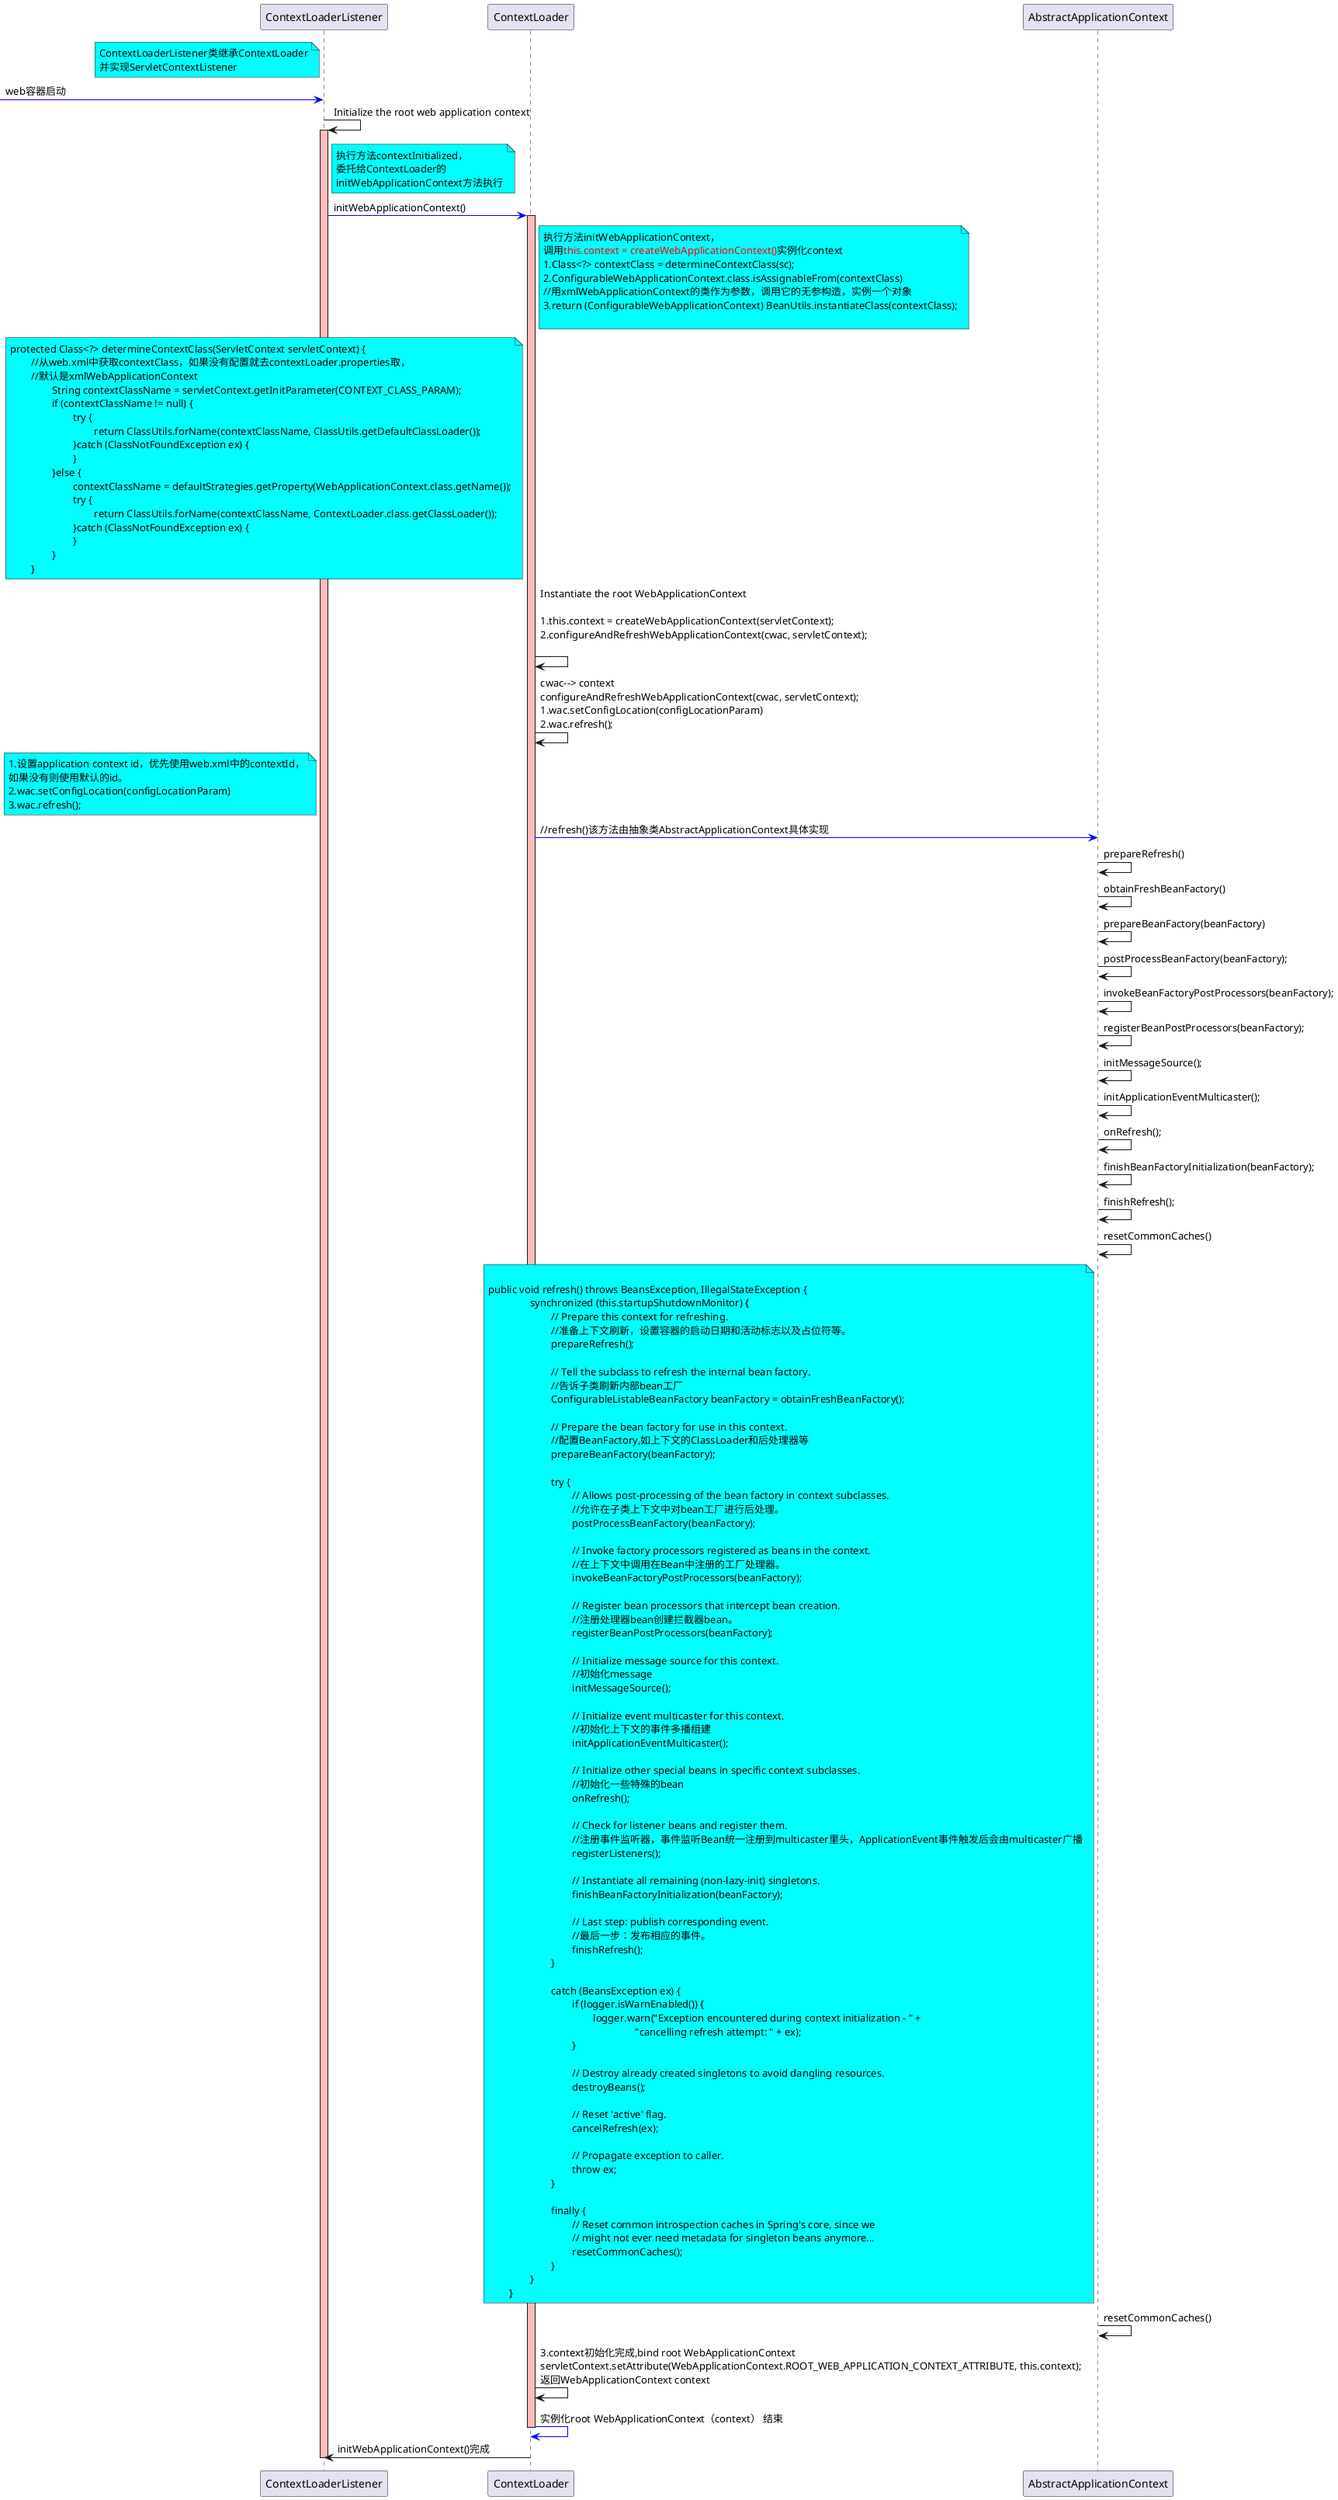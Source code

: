 @startuml
note left of ContextLoaderListener #aqua
ContextLoaderListener类继承ContextLoader
并实现ServletContextListener
end note
-[#0000FF]>ContextLoaderListener: web容器启动

ContextLoaderListener -> ContextLoaderListener: Initialize the root web application context
note right of ContextLoaderListener #aqua
执行方法contextInitialized，
委托给ContextLoader的
initWebApplicationContext方法执行
end note

activate ContextLoaderListener #FFBBBB
ContextLoaderListener -[#0000FF]> ContextLoader:initWebApplicationContext()

note right of ContextLoader #aqua
执行方法initWebApplicationContext，
调用<color red>this.context = createWebApplicationContext()</color>实例化context
1.Class<?> contextClass = determineContextClass(sc);
2.ConfigurableWebApplicationContext.class.isAssignableFrom(contextClass)
//用xmlWebApplicationContext的类作为参数，调用它的无参构造，实例一个对象
3.return (ConfigurableWebApplicationContext) BeanUtils.instantiateClass(contextClass);

end note

note left    of ContextLoader #aqua
protected Class<?> determineContextClass(ServletContext servletContext) {
        //从web.xml中获取contextClass，如果没有配置就去contextLoader.properties取，
        //默认是xmlWebApplicationContext
		String contextClassName = servletContext.getInitParameter(CONTEXT_CLASS_PARAM);
		if (contextClassName != null) {
			try {
				return ClassUtils.forName(contextClassName, ClassUtils.getDefaultClassLoader());
			}catch (ClassNotFoundException ex) {
			}
		}else {
			contextClassName = defaultStrategies.getProperty(WebApplicationContext.class.getName());
			try {
				return ClassUtils.forName(contextClassName, ContextLoader.class.getClassLoader());
			}catch (ClassNotFoundException ex) {
			}
		}
	}
end note
activate ContextLoader #FFBBBB

ContextLoader -> ContextLoader:Instantiate the root WebApplicationContext\n\n1.this.context = createWebApplicationContext(servletContext);\n2.configureAndRefreshWebApplicationContext(cwac, servletContext);\n


ContextLoader -> ContextLoader: cwac--> context\nconfigureAndRefreshWebApplicationContext(cwac, servletContext);\n1.wac.setConfigLocation(configLocationParam)\n2.wac.refresh();

note left of ContextLoaderListener #aqua
1.设置application context id，优先使用web.xml中的contextId，
如果没有则使用默认的id。
2.wac.setConfigLocation(configLocationParam)
3.wac.refresh();
end note
ContextLoader -[#0000FF]> AbstractApplicationContext://refresh()该方法由抽象类AbstractApplicationContext具体实现

AbstractApplicationContext -> AbstractApplicationContext:prepareRefresh()

AbstractApplicationContext -> AbstractApplicationContext:obtainFreshBeanFactory()

AbstractApplicationContext -> AbstractApplicationContext:prepareBeanFactory(beanFactory)

AbstractApplicationContext -> AbstractApplicationContext:postProcessBeanFactory(beanFactory);

AbstractApplicationContext -> AbstractApplicationContext:invokeBeanFactoryPostProcessors(beanFactory);

AbstractApplicationContext -> AbstractApplicationContext:registerBeanPostProcessors(beanFactory);

AbstractApplicationContext -> AbstractApplicationContext:initMessageSource();

AbstractApplicationContext -> AbstractApplicationContext:initApplicationEventMulticaster();

AbstractApplicationContext -> AbstractApplicationContext:onRefresh();

AbstractApplicationContext -> AbstractApplicationContext:finishBeanFactoryInitialization(beanFactory);

AbstractApplicationContext -> AbstractApplicationContext:finishRefresh();

AbstractApplicationContext -> AbstractApplicationContext:resetCommonCaches()

note left of AbstractApplicationContext #aqua

public void refresh() throws BeansException, IllegalStateException {
		synchronized (this.startupShutdownMonitor) {
			// Prepare this context for refreshing.
			//准备上下文刷新，设置容器的启动日期和活动标志以及占位符等。
			prepareRefresh();

			// Tell the subclass to refresh the internal bean factory.
			//告诉子类刷新内部bean工厂
			ConfigurableListableBeanFactory beanFactory = obtainFreshBeanFactory();

			// Prepare the bean factory for use in this context.
			//配置BeanFactory,如上下文的ClassLoader和后处理器等
			prepareBeanFactory(beanFactory);

			try {
				// Allows post-processing of the bean factory in context subclasses.
				//允许在子类上下文中对bean工厂进行后处理。
				postProcessBeanFactory(beanFactory);

				// Invoke factory processors registered as beans in the context.
				//在上下文中调用在Bean中注册的工厂处理器。
				invokeBeanFactoryPostProcessors(beanFactory);

				// Register bean processors that intercept bean creation.
				//注册处理器bean创建拦截器bean。
				registerBeanPostProcessors(beanFactory);

				// Initialize message source for this context.
				//初始化message
				initMessageSource();

				// Initialize event multicaster for this context.
				//初始化上下文的事件多播组建
				initApplicationEventMulticaster();

				// Initialize other special beans in specific context subclasses.
				//初始化一些特殊的bean
				onRefresh();

				// Check for listener beans and register them.
				//注册事件监听器，事件监听Bean统一注册到multicaster里头，ApplicationEvent事件触发后会由multicaster广播
				registerListeners();

				// Instantiate all remaining (non-lazy-init) singletons.
'				//非延迟加载的单例Bean实例化
				finishBeanFactoryInitialization(beanFactory);

				// Last step: publish corresponding event.
				//最后一步：发布相应的事件。
				finishRefresh();
			}

			catch (BeansException ex) {
				if (logger.isWarnEnabled()) {
					logger.warn("Exception encountered during context initialization - " +
							"cancelling refresh attempt: " + ex);
				}

				// Destroy already created singletons to avoid dangling resources.
				destroyBeans();

				// Reset 'active' flag.
				cancelRefresh(ex);

				// Propagate exception to caller.
				throw ex;
			}

			finally {
				// Reset common introspection caches in Spring's core, since we
				// might not ever need metadata for singleton beans anymore...
				resetCommonCaches();
			}
		}
	}
end note


AbstractApplicationContext -> AbstractApplicationContext:resetCommonCaches()


ContextLoader -> ContextLoader:3.context初始化完成,bind root WebApplicationContext\nservletContext.setAttribute(WebApplicationContext.ROOT_WEB_APPLICATION_CONTEXT_ATTRIBUTE, this.context);\n返回WebApplicationContext context



ContextLoader -[#0000FF]> ContextLoader:实例化root WebApplicationContext（context） 结束
deactivate ContextLoader #FFBBBB

ContextLoader -> ContextLoaderListener:initWebApplicationContext()完成

deactivate ContextLoaderListener

@enduml